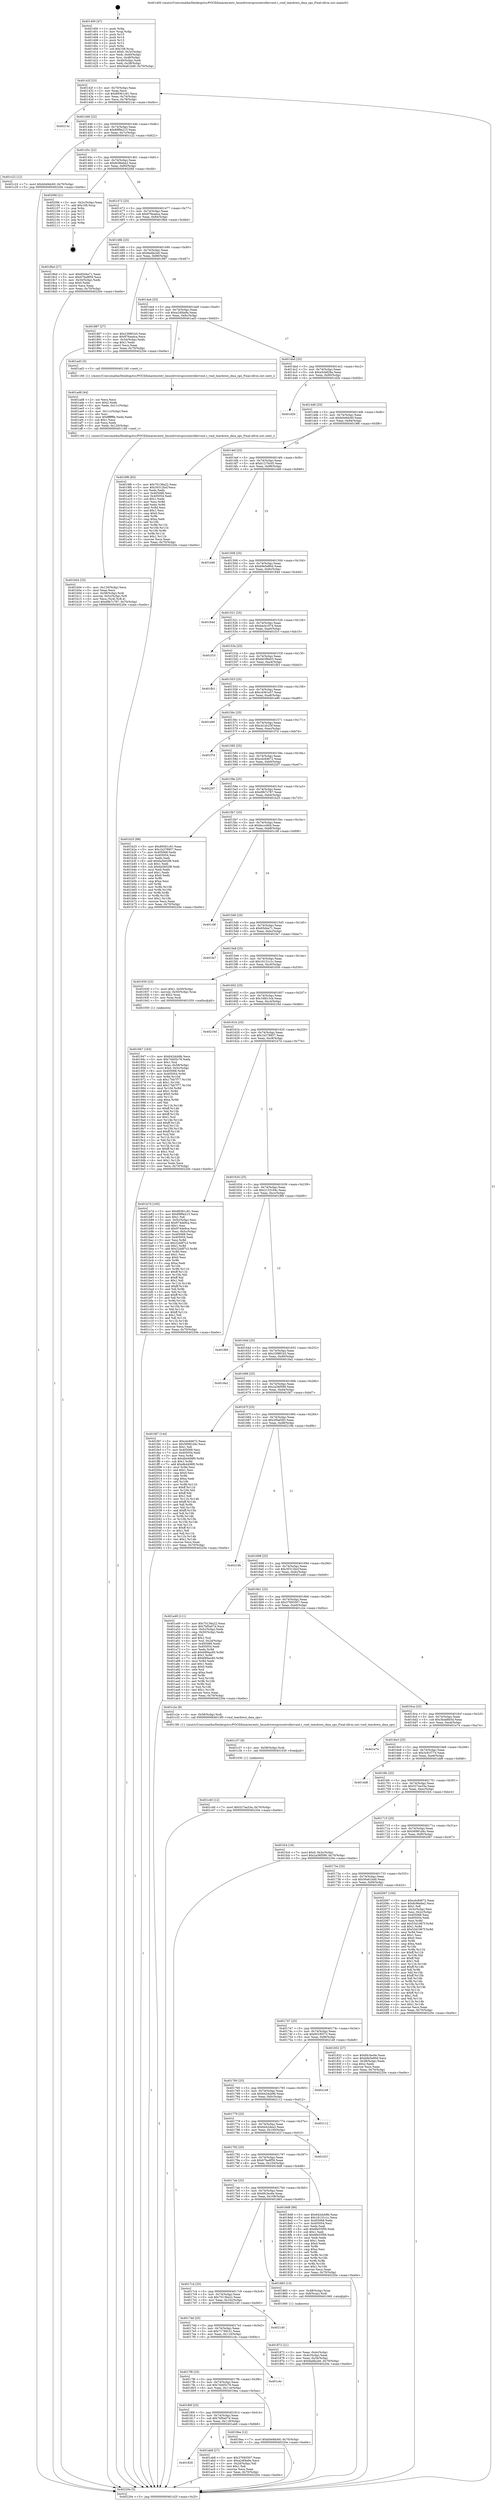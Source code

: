 digraph "0x401400" {
  label = "0x401400 (/mnt/c/Users/mathe/Desktop/tcc/POCII/binaries/extr_linuxdriverspcicontrollervmd.c_vmd_teardown_dma_ops_Final-ollvm.out::main(0))"
  labelloc = "t"
  node[shape=record]

  Entry [label="",width=0.3,height=0.3,shape=circle,fillcolor=black,style=filled]
  "0x40142f" [label="{
     0x40142f [23]\l
     | [instrs]\l
     &nbsp;&nbsp;0x40142f \<+3\>: mov -0x70(%rbp),%eax\l
     &nbsp;&nbsp;0x401432 \<+2\>: mov %eax,%ecx\l
     &nbsp;&nbsp;0x401434 \<+6\>: sub $0x89361c91,%ecx\l
     &nbsp;&nbsp;0x40143a \<+3\>: mov %eax,-0x74(%rbp)\l
     &nbsp;&nbsp;0x40143d \<+3\>: mov %ecx,-0x78(%rbp)\l
     &nbsp;&nbsp;0x401440 \<+6\>: je 000000000040214c \<main+0xd4c\>\l
  }"]
  "0x40214c" [label="{
     0x40214c\l
  }", style=dashed]
  "0x401446" [label="{
     0x401446 [22]\l
     | [instrs]\l
     &nbsp;&nbsp;0x401446 \<+5\>: jmp 000000000040144b \<main+0x4b\>\l
     &nbsp;&nbsp;0x40144b \<+3\>: mov -0x74(%rbp),%eax\l
     &nbsp;&nbsp;0x40144e \<+5\>: sub $0x89f9e215,%eax\l
     &nbsp;&nbsp;0x401453 \<+3\>: mov %eax,-0x7c(%rbp)\l
     &nbsp;&nbsp;0x401456 \<+6\>: je 0000000000401c22 \<main+0x822\>\l
  }"]
  Exit [label="",width=0.3,height=0.3,shape=circle,fillcolor=black,style=filled,peripheries=2]
  "0x401c22" [label="{
     0x401c22 [12]\l
     | [instrs]\l
     &nbsp;&nbsp;0x401c22 \<+7\>: movl $0xb0e9dc60,-0x70(%rbp)\l
     &nbsp;&nbsp;0x401c29 \<+5\>: jmp 000000000040220e \<main+0xe0e\>\l
  }"]
  "0x40145c" [label="{
     0x40145c [22]\l
     | [instrs]\l
     &nbsp;&nbsp;0x40145c \<+5\>: jmp 0000000000401461 \<main+0x61\>\l
     &nbsp;&nbsp;0x401461 \<+3\>: mov -0x74(%rbp),%eax\l
     &nbsp;&nbsp;0x401464 \<+5\>: sub $0x8c96ebe2,%eax\l
     &nbsp;&nbsp;0x401469 \<+3\>: mov %eax,-0x80(%rbp)\l
     &nbsp;&nbsp;0x40146c \<+6\>: je 00000000004020fd \<main+0xcfd\>\l
  }"]
  "0x401c40" [label="{
     0x401c40 [12]\l
     | [instrs]\l
     &nbsp;&nbsp;0x401c40 \<+7\>: movl $0x527ea33a,-0x70(%rbp)\l
     &nbsp;&nbsp;0x401c47 \<+5\>: jmp 000000000040220e \<main+0xe0e\>\l
  }"]
  "0x4020fd" [label="{
     0x4020fd [21]\l
     | [instrs]\l
     &nbsp;&nbsp;0x4020fd \<+3\>: mov -0x2c(%rbp),%eax\l
     &nbsp;&nbsp;0x402100 \<+7\>: add $0x108,%rsp\l
     &nbsp;&nbsp;0x402107 \<+1\>: pop %rbx\l
     &nbsp;&nbsp;0x402108 \<+2\>: pop %r12\l
     &nbsp;&nbsp;0x40210a \<+2\>: pop %r13\l
     &nbsp;&nbsp;0x40210c \<+2\>: pop %r14\l
     &nbsp;&nbsp;0x40210e \<+2\>: pop %r15\l
     &nbsp;&nbsp;0x402110 \<+1\>: pop %rbp\l
     &nbsp;&nbsp;0x402111 \<+1\>: ret\l
  }"]
  "0x401472" [label="{
     0x401472 [25]\l
     | [instrs]\l
     &nbsp;&nbsp;0x401472 \<+5\>: jmp 0000000000401477 \<main+0x77\>\l
     &nbsp;&nbsp;0x401477 \<+3\>: mov -0x74(%rbp),%eax\l
     &nbsp;&nbsp;0x40147a \<+5\>: sub $0x976eadca,%eax\l
     &nbsp;&nbsp;0x40147f \<+6\>: mov %eax,-0x84(%rbp)\l
     &nbsp;&nbsp;0x401485 \<+6\>: je 00000000004018bd \<main+0x4bd\>\l
  }"]
  "0x401c37" [label="{
     0x401c37 [9]\l
     | [instrs]\l
     &nbsp;&nbsp;0x401c37 \<+4\>: mov -0x58(%rbp),%rdi\l
     &nbsp;&nbsp;0x401c3b \<+5\>: call 0000000000401030 \<free@plt\>\l
     | [calls]\l
     &nbsp;&nbsp;0x401030 \{1\} (unknown)\l
  }"]
  "0x4018bd" [label="{
     0x4018bd [27]\l
     | [instrs]\l
     &nbsp;&nbsp;0x4018bd \<+5\>: mov $0x65d4a71,%eax\l
     &nbsp;&nbsp;0x4018c2 \<+5\>: mov $0x67ba9f59,%ecx\l
     &nbsp;&nbsp;0x4018c7 \<+3\>: mov -0x34(%rbp),%edx\l
     &nbsp;&nbsp;0x4018ca \<+3\>: cmp $0x0,%edx\l
     &nbsp;&nbsp;0x4018cd \<+3\>: cmove %ecx,%eax\l
     &nbsp;&nbsp;0x4018d0 \<+3\>: mov %eax,-0x70(%rbp)\l
     &nbsp;&nbsp;0x4018d3 \<+5\>: jmp 000000000040220e \<main+0xe0e\>\l
  }"]
  "0x40148b" [label="{
     0x40148b [25]\l
     | [instrs]\l
     &nbsp;&nbsp;0x40148b \<+5\>: jmp 0000000000401490 \<main+0x90\>\l
     &nbsp;&nbsp;0x401490 \<+3\>: mov -0x74(%rbp),%eax\l
     &nbsp;&nbsp;0x401493 \<+5\>: sub $0x9adfa2e6,%eax\l
     &nbsp;&nbsp;0x401498 \<+6\>: mov %eax,-0x88(%rbp)\l
     &nbsp;&nbsp;0x40149e \<+6\>: je 0000000000401887 \<main+0x487\>\l
  }"]
  "0x401b04" [label="{
     0x401b04 [33]\l
     | [instrs]\l
     &nbsp;&nbsp;0x401b04 \<+6\>: mov -0x120(%rbp),%ecx\l
     &nbsp;&nbsp;0x401b0a \<+3\>: imul %eax,%ecx\l
     &nbsp;&nbsp;0x401b0d \<+4\>: mov -0x58(%rbp),%rdi\l
     &nbsp;&nbsp;0x401b11 \<+4\>: movslq -0x5c(%rbp),%r8\l
     &nbsp;&nbsp;0x401b15 \<+4\>: mov %ecx,(%rdi,%r8,4)\l
     &nbsp;&nbsp;0x401b19 \<+7\>: movl $0xd9b7c787,-0x70(%rbp)\l
     &nbsp;&nbsp;0x401b20 \<+5\>: jmp 000000000040220e \<main+0xe0e\>\l
  }"]
  "0x401887" [label="{
     0x401887 [27]\l
     | [instrs]\l
     &nbsp;&nbsp;0x401887 \<+5\>: mov $0x2398f1b5,%eax\l
     &nbsp;&nbsp;0x40188c \<+5\>: mov $0x976eadca,%ecx\l
     &nbsp;&nbsp;0x401891 \<+3\>: mov -0x34(%rbp),%edx\l
     &nbsp;&nbsp;0x401894 \<+3\>: cmp $0x1,%edx\l
     &nbsp;&nbsp;0x401897 \<+3\>: cmovl %ecx,%eax\l
     &nbsp;&nbsp;0x40189a \<+3\>: mov %eax,-0x70(%rbp)\l
     &nbsp;&nbsp;0x40189d \<+5\>: jmp 000000000040220e \<main+0xe0e\>\l
  }"]
  "0x4014a4" [label="{
     0x4014a4 [25]\l
     | [instrs]\l
     &nbsp;&nbsp;0x4014a4 \<+5\>: jmp 00000000004014a9 \<main+0xa9\>\l
     &nbsp;&nbsp;0x4014a9 \<+3\>: mov -0x74(%rbp),%eax\l
     &nbsp;&nbsp;0x4014ac \<+5\>: sub $0xa24f4a9a,%eax\l
     &nbsp;&nbsp;0x4014b1 \<+6\>: mov %eax,-0x8c(%rbp)\l
     &nbsp;&nbsp;0x4014b7 \<+6\>: je 0000000000401ad3 \<main+0x6d3\>\l
  }"]
  "0x401ad8" [label="{
     0x401ad8 [44]\l
     | [instrs]\l
     &nbsp;&nbsp;0x401ad8 \<+2\>: xor %ecx,%ecx\l
     &nbsp;&nbsp;0x401ada \<+5\>: mov $0x2,%edx\l
     &nbsp;&nbsp;0x401adf \<+6\>: mov %edx,-0x11c(%rbp)\l
     &nbsp;&nbsp;0x401ae5 \<+1\>: cltd\l
     &nbsp;&nbsp;0x401ae6 \<+6\>: mov -0x11c(%rbp),%esi\l
     &nbsp;&nbsp;0x401aec \<+2\>: idiv %esi\l
     &nbsp;&nbsp;0x401aee \<+6\>: imul $0xfffffffe,%edx,%edx\l
     &nbsp;&nbsp;0x401af4 \<+3\>: sub $0x1,%ecx\l
     &nbsp;&nbsp;0x401af7 \<+2\>: sub %ecx,%edx\l
     &nbsp;&nbsp;0x401af9 \<+6\>: mov %edx,-0x120(%rbp)\l
     &nbsp;&nbsp;0x401aff \<+5\>: call 0000000000401160 \<next_i\>\l
     | [calls]\l
     &nbsp;&nbsp;0x401160 \{1\} (/mnt/c/Users/mathe/Desktop/tcc/POCII/binaries/extr_linuxdriverspcicontrollervmd.c_vmd_teardown_dma_ops_Final-ollvm.out::next_i)\l
  }"]
  "0x401ad3" [label="{
     0x401ad3 [5]\l
     | [instrs]\l
     &nbsp;&nbsp;0x401ad3 \<+5\>: call 0000000000401160 \<next_i\>\l
     | [calls]\l
     &nbsp;&nbsp;0x401160 \{1\} (/mnt/c/Users/mathe/Desktop/tcc/POCII/binaries/extr_linuxdriverspcicontrollervmd.c_vmd_teardown_dma_ops_Final-ollvm.out::next_i)\l
  }"]
  "0x4014bd" [label="{
     0x4014bd [25]\l
     | [instrs]\l
     &nbsp;&nbsp;0x4014bd \<+5\>: jmp 00000000004014c2 \<main+0xc2\>\l
     &nbsp;&nbsp;0x4014c2 \<+3\>: mov -0x74(%rbp),%eax\l
     &nbsp;&nbsp;0x4014c5 \<+5\>: sub $0xa5cb828a,%eax\l
     &nbsp;&nbsp;0x4014ca \<+6\>: mov %eax,-0x90(%rbp)\l
     &nbsp;&nbsp;0x4014d0 \<+6\>: je 0000000000401d2b \<main+0x92b\>\l
  }"]
  "0x401828" [label="{
     0x401828\l
  }", style=dashed]
  "0x401d2b" [label="{
     0x401d2b\l
  }", style=dashed]
  "0x4014d6" [label="{
     0x4014d6 [25]\l
     | [instrs]\l
     &nbsp;&nbsp;0x4014d6 \<+5\>: jmp 00000000004014db \<main+0xdb\>\l
     &nbsp;&nbsp;0x4014db \<+3\>: mov -0x74(%rbp),%eax\l
     &nbsp;&nbsp;0x4014de \<+5\>: sub $0xb0e9dc60,%eax\l
     &nbsp;&nbsp;0x4014e3 \<+6\>: mov %eax,-0x94(%rbp)\l
     &nbsp;&nbsp;0x4014e9 \<+6\>: je 00000000004019f6 \<main+0x5f6\>\l
  }"]
  "0x401ab8" [label="{
     0x401ab8 [27]\l
     | [instrs]\l
     &nbsp;&nbsp;0x401ab8 \<+5\>: mov $0x37693507,%eax\l
     &nbsp;&nbsp;0x401abd \<+5\>: mov $0xa24f4a9a,%ecx\l
     &nbsp;&nbsp;0x401ac2 \<+3\>: mov -0x2d(%rbp),%dl\l
     &nbsp;&nbsp;0x401ac5 \<+3\>: test $0x1,%dl\l
     &nbsp;&nbsp;0x401ac8 \<+3\>: cmovne %ecx,%eax\l
     &nbsp;&nbsp;0x401acb \<+3\>: mov %eax,-0x70(%rbp)\l
     &nbsp;&nbsp;0x401ace \<+5\>: jmp 000000000040220e \<main+0xe0e\>\l
  }"]
  "0x4019f6" [label="{
     0x4019f6 [83]\l
     | [instrs]\l
     &nbsp;&nbsp;0x4019f6 \<+5\>: mov $0x70136a22,%eax\l
     &nbsp;&nbsp;0x4019fb \<+5\>: mov $0x30312bcf,%ecx\l
     &nbsp;&nbsp;0x401a00 \<+2\>: xor %edx,%edx\l
     &nbsp;&nbsp;0x401a02 \<+7\>: mov 0x405068,%esi\l
     &nbsp;&nbsp;0x401a09 \<+7\>: mov 0x405054,%edi\l
     &nbsp;&nbsp;0x401a10 \<+3\>: sub $0x1,%edx\l
     &nbsp;&nbsp;0x401a13 \<+3\>: mov %esi,%r8d\l
     &nbsp;&nbsp;0x401a16 \<+3\>: add %edx,%r8d\l
     &nbsp;&nbsp;0x401a19 \<+4\>: imul %r8d,%esi\l
     &nbsp;&nbsp;0x401a1d \<+3\>: and $0x1,%esi\l
     &nbsp;&nbsp;0x401a20 \<+3\>: cmp $0x0,%esi\l
     &nbsp;&nbsp;0x401a23 \<+4\>: sete %r9b\l
     &nbsp;&nbsp;0x401a27 \<+3\>: cmp $0xa,%edi\l
     &nbsp;&nbsp;0x401a2a \<+4\>: setl %r10b\l
     &nbsp;&nbsp;0x401a2e \<+3\>: mov %r9b,%r11b\l
     &nbsp;&nbsp;0x401a31 \<+3\>: and %r10b,%r11b\l
     &nbsp;&nbsp;0x401a34 \<+3\>: xor %r10b,%r9b\l
     &nbsp;&nbsp;0x401a37 \<+3\>: or %r9b,%r11b\l
     &nbsp;&nbsp;0x401a3a \<+4\>: test $0x1,%r11b\l
     &nbsp;&nbsp;0x401a3e \<+3\>: cmovne %ecx,%eax\l
     &nbsp;&nbsp;0x401a41 \<+3\>: mov %eax,-0x70(%rbp)\l
     &nbsp;&nbsp;0x401a44 \<+5\>: jmp 000000000040220e \<main+0xe0e\>\l
  }"]
  "0x4014ef" [label="{
     0x4014ef [25]\l
     | [instrs]\l
     &nbsp;&nbsp;0x4014ef \<+5\>: jmp 00000000004014f4 \<main+0xf4\>\l
     &nbsp;&nbsp;0x4014f4 \<+3\>: mov -0x74(%rbp),%eax\l
     &nbsp;&nbsp;0x4014f7 \<+5\>: sub $0xb1270c05,%eax\l
     &nbsp;&nbsp;0x4014fc \<+6\>: mov %eax,-0x98(%rbp)\l
     &nbsp;&nbsp;0x401502 \<+6\>: je 0000000000401d46 \<main+0x946\>\l
  }"]
  "0x40180f" [label="{
     0x40180f [25]\l
     | [instrs]\l
     &nbsp;&nbsp;0x40180f \<+5\>: jmp 0000000000401814 \<main+0x414\>\l
     &nbsp;&nbsp;0x401814 \<+3\>: mov -0x74(%rbp),%eax\l
     &nbsp;&nbsp;0x401817 \<+5\>: sub $0x7bf5a07d,%eax\l
     &nbsp;&nbsp;0x40181c \<+6\>: mov %eax,-0x118(%rbp)\l
     &nbsp;&nbsp;0x401822 \<+6\>: je 0000000000401ab8 \<main+0x6b8\>\l
  }"]
  "0x401d46" [label="{
     0x401d46\l
  }", style=dashed]
  "0x401508" [label="{
     0x401508 [25]\l
     | [instrs]\l
     &nbsp;&nbsp;0x401508 \<+5\>: jmp 000000000040150d \<main+0x10d\>\l
     &nbsp;&nbsp;0x40150d \<+3\>: mov -0x74(%rbp),%eax\l
     &nbsp;&nbsp;0x401510 \<+5\>: sub $0xb9e5e80d,%eax\l
     &nbsp;&nbsp;0x401515 \<+6\>: mov %eax,-0x9c(%rbp)\l
     &nbsp;&nbsp;0x40151b \<+6\>: je 000000000040184d \<main+0x44d\>\l
  }"]
  "0x4019ea" [label="{
     0x4019ea [12]\l
     | [instrs]\l
     &nbsp;&nbsp;0x4019ea \<+7\>: movl $0xb0e9dc60,-0x70(%rbp)\l
     &nbsp;&nbsp;0x4019f1 \<+5\>: jmp 000000000040220e \<main+0xe0e\>\l
  }"]
  "0x40184d" [label="{
     0x40184d\l
  }", style=dashed]
  "0x401521" [label="{
     0x401521 [25]\l
     | [instrs]\l
     &nbsp;&nbsp;0x401521 \<+5\>: jmp 0000000000401526 \<main+0x126\>\l
     &nbsp;&nbsp;0x401526 \<+3\>: mov -0x74(%rbp),%eax\l
     &nbsp;&nbsp;0x401529 \<+5\>: sub $0xbacb1974,%eax\l
     &nbsp;&nbsp;0x40152e \<+6\>: mov %eax,-0xa0(%rbp)\l
     &nbsp;&nbsp;0x401534 \<+6\>: je 0000000000401f10 \<main+0xb10\>\l
  }"]
  "0x4017f6" [label="{
     0x4017f6 [25]\l
     | [instrs]\l
     &nbsp;&nbsp;0x4017f6 \<+5\>: jmp 00000000004017fb \<main+0x3fb\>\l
     &nbsp;&nbsp;0x4017fb \<+3\>: mov -0x74(%rbp),%eax\l
     &nbsp;&nbsp;0x4017fe \<+5\>: sub $0x74405c78,%eax\l
     &nbsp;&nbsp;0x401803 \<+6\>: mov %eax,-0x114(%rbp)\l
     &nbsp;&nbsp;0x401809 \<+6\>: je 00000000004019ea \<main+0x5ea\>\l
  }"]
  "0x401f10" [label="{
     0x401f10\l
  }", style=dashed]
  "0x40153a" [label="{
     0x40153a [25]\l
     | [instrs]\l
     &nbsp;&nbsp;0x40153a \<+5\>: jmp 000000000040153f \<main+0x13f\>\l
     &nbsp;&nbsp;0x40153f \<+3\>: mov -0x74(%rbp),%eax\l
     &nbsp;&nbsp;0x401542 \<+5\>: sub $0xbb3f9a03,%eax\l
     &nbsp;&nbsp;0x401547 \<+6\>: mov %eax,-0xa4(%rbp)\l
     &nbsp;&nbsp;0x40154d \<+6\>: je 0000000000401fb3 \<main+0xbb3\>\l
  }"]
  "0x401c4c" [label="{
     0x401c4c\l
  }", style=dashed]
  "0x401fb3" [label="{
     0x401fb3\l
  }", style=dashed]
  "0x401553" [label="{
     0x401553 [25]\l
     | [instrs]\l
     &nbsp;&nbsp;0x401553 \<+5\>: jmp 0000000000401558 \<main+0x158\>\l
     &nbsp;&nbsp;0x401558 \<+3\>: mov -0x74(%rbp),%eax\l
     &nbsp;&nbsp;0x40155b \<+5\>: sub $0xc4361e57,%eax\l
     &nbsp;&nbsp;0x401560 \<+6\>: mov %eax,-0xa8(%rbp)\l
     &nbsp;&nbsp;0x401566 \<+6\>: je 0000000000401e80 \<main+0xa80\>\l
  }"]
  "0x4017dd" [label="{
     0x4017dd [25]\l
     | [instrs]\l
     &nbsp;&nbsp;0x4017dd \<+5\>: jmp 00000000004017e2 \<main+0x3e2\>\l
     &nbsp;&nbsp;0x4017e2 \<+3\>: mov -0x74(%rbp),%eax\l
     &nbsp;&nbsp;0x4017e5 \<+5\>: sub $0x71799c31,%eax\l
     &nbsp;&nbsp;0x4017ea \<+6\>: mov %eax,-0x110(%rbp)\l
     &nbsp;&nbsp;0x4017f0 \<+6\>: je 0000000000401c4c \<main+0x84c\>\l
  }"]
  "0x401e80" [label="{
     0x401e80\l
  }", style=dashed]
  "0x40156c" [label="{
     0x40156c [25]\l
     | [instrs]\l
     &nbsp;&nbsp;0x40156c \<+5\>: jmp 0000000000401571 \<main+0x171\>\l
     &nbsp;&nbsp;0x401571 \<+3\>: mov -0x74(%rbp),%eax\l
     &nbsp;&nbsp;0x401574 \<+5\>: sub $0xcb1dc25f,%eax\l
     &nbsp;&nbsp;0x401579 \<+6\>: mov %eax,-0xac(%rbp)\l
     &nbsp;&nbsp;0x40157f \<+6\>: je 0000000000401f7d \<main+0xb7d\>\l
  }"]
  "0x402140" [label="{
     0x402140\l
  }", style=dashed]
  "0x401f7d" [label="{
     0x401f7d\l
  }", style=dashed]
  "0x401585" [label="{
     0x401585 [25]\l
     | [instrs]\l
     &nbsp;&nbsp;0x401585 \<+5\>: jmp 000000000040158a \<main+0x18a\>\l
     &nbsp;&nbsp;0x40158a \<+3\>: mov -0x74(%rbp),%eax\l
     &nbsp;&nbsp;0x40158d \<+5\>: sub $0xcdc84672,%eax\l
     &nbsp;&nbsp;0x401592 \<+6\>: mov %eax,-0xb0(%rbp)\l
     &nbsp;&nbsp;0x401598 \<+6\>: je 0000000000402207 \<main+0xe07\>\l
  }"]
  "0x401947" [label="{
     0x401947 [163]\l
     | [instrs]\l
     &nbsp;&nbsp;0x401947 \<+5\>: mov $0x642dcb9b,%ecx\l
     &nbsp;&nbsp;0x40194c \<+5\>: mov $0x74405c78,%edx\l
     &nbsp;&nbsp;0x401951 \<+3\>: mov $0x1,%sil\l
     &nbsp;&nbsp;0x401954 \<+4\>: mov %rax,-0x58(%rbp)\l
     &nbsp;&nbsp;0x401958 \<+7\>: movl $0x0,-0x5c(%rbp)\l
     &nbsp;&nbsp;0x40195f \<+8\>: mov 0x405068,%r8d\l
     &nbsp;&nbsp;0x401967 \<+8\>: mov 0x405054,%r9d\l
     &nbsp;&nbsp;0x40196f \<+3\>: mov %r8d,%r10d\l
     &nbsp;&nbsp;0x401972 \<+7\>: sub $0x17bb7f77,%r10d\l
     &nbsp;&nbsp;0x401979 \<+4\>: sub $0x1,%r10d\l
     &nbsp;&nbsp;0x40197d \<+7\>: add $0x17bb7f77,%r10d\l
     &nbsp;&nbsp;0x401984 \<+4\>: imul %r10d,%r8d\l
     &nbsp;&nbsp;0x401988 \<+4\>: and $0x1,%r8d\l
     &nbsp;&nbsp;0x40198c \<+4\>: cmp $0x0,%r8d\l
     &nbsp;&nbsp;0x401990 \<+4\>: sete %r11b\l
     &nbsp;&nbsp;0x401994 \<+4\>: cmp $0xa,%r9d\l
     &nbsp;&nbsp;0x401998 \<+3\>: setl %bl\l
     &nbsp;&nbsp;0x40199b \<+3\>: mov %r11b,%r14b\l
     &nbsp;&nbsp;0x40199e \<+4\>: xor $0xff,%r14b\l
     &nbsp;&nbsp;0x4019a2 \<+3\>: mov %bl,%r15b\l
     &nbsp;&nbsp;0x4019a5 \<+4\>: xor $0xff,%r15b\l
     &nbsp;&nbsp;0x4019a9 \<+4\>: xor $0x1,%sil\l
     &nbsp;&nbsp;0x4019ad \<+3\>: mov %r14b,%r12b\l
     &nbsp;&nbsp;0x4019b0 \<+4\>: and $0xff,%r12b\l
     &nbsp;&nbsp;0x4019b4 \<+3\>: and %sil,%r11b\l
     &nbsp;&nbsp;0x4019b7 \<+3\>: mov %r15b,%r13b\l
     &nbsp;&nbsp;0x4019ba \<+4\>: and $0xff,%r13b\l
     &nbsp;&nbsp;0x4019be \<+3\>: and %sil,%bl\l
     &nbsp;&nbsp;0x4019c1 \<+3\>: or %r11b,%r12b\l
     &nbsp;&nbsp;0x4019c4 \<+3\>: or %bl,%r13b\l
     &nbsp;&nbsp;0x4019c7 \<+3\>: xor %r13b,%r12b\l
     &nbsp;&nbsp;0x4019ca \<+3\>: or %r15b,%r14b\l
     &nbsp;&nbsp;0x4019cd \<+4\>: xor $0xff,%r14b\l
     &nbsp;&nbsp;0x4019d1 \<+4\>: or $0x1,%sil\l
     &nbsp;&nbsp;0x4019d5 \<+3\>: and %sil,%r14b\l
     &nbsp;&nbsp;0x4019d8 \<+3\>: or %r14b,%r12b\l
     &nbsp;&nbsp;0x4019db \<+4\>: test $0x1,%r12b\l
     &nbsp;&nbsp;0x4019df \<+3\>: cmovne %edx,%ecx\l
     &nbsp;&nbsp;0x4019e2 \<+3\>: mov %ecx,-0x70(%rbp)\l
     &nbsp;&nbsp;0x4019e5 \<+5\>: jmp 000000000040220e \<main+0xe0e\>\l
  }"]
  "0x402207" [label="{
     0x402207\l
  }", style=dashed]
  "0x40159e" [label="{
     0x40159e [25]\l
     | [instrs]\l
     &nbsp;&nbsp;0x40159e \<+5\>: jmp 00000000004015a3 \<main+0x1a3\>\l
     &nbsp;&nbsp;0x4015a3 \<+3\>: mov -0x74(%rbp),%eax\l
     &nbsp;&nbsp;0x4015a6 \<+5\>: sub $0xd9b7c787,%eax\l
     &nbsp;&nbsp;0x4015ab \<+6\>: mov %eax,-0xb4(%rbp)\l
     &nbsp;&nbsp;0x4015b1 \<+6\>: je 0000000000401b25 \<main+0x725\>\l
  }"]
  "0x401872" [label="{
     0x401872 [21]\l
     | [instrs]\l
     &nbsp;&nbsp;0x401872 \<+3\>: mov %eax,-0x4c(%rbp)\l
     &nbsp;&nbsp;0x401875 \<+3\>: mov -0x4c(%rbp),%eax\l
     &nbsp;&nbsp;0x401878 \<+3\>: mov %eax,-0x34(%rbp)\l
     &nbsp;&nbsp;0x40187b \<+7\>: movl $0x9adfa2e6,-0x70(%rbp)\l
     &nbsp;&nbsp;0x401882 \<+5\>: jmp 000000000040220e \<main+0xe0e\>\l
  }"]
  "0x401b25" [label="{
     0x401b25 [88]\l
     | [instrs]\l
     &nbsp;&nbsp;0x401b25 \<+5\>: mov $0x89361c91,%eax\l
     &nbsp;&nbsp;0x401b2a \<+5\>: mov $0x1b278857,%ecx\l
     &nbsp;&nbsp;0x401b2f \<+7\>: mov 0x405068,%edx\l
     &nbsp;&nbsp;0x401b36 \<+7\>: mov 0x405054,%esi\l
     &nbsp;&nbsp;0x401b3d \<+2\>: mov %edx,%edi\l
     &nbsp;&nbsp;0x401b3f \<+6\>: add $0x6a5b02f8,%edi\l
     &nbsp;&nbsp;0x401b45 \<+3\>: sub $0x1,%edi\l
     &nbsp;&nbsp;0x401b48 \<+6\>: sub $0x6a5b02f8,%edi\l
     &nbsp;&nbsp;0x401b4e \<+3\>: imul %edi,%edx\l
     &nbsp;&nbsp;0x401b51 \<+3\>: and $0x1,%edx\l
     &nbsp;&nbsp;0x401b54 \<+3\>: cmp $0x0,%edx\l
     &nbsp;&nbsp;0x401b57 \<+4\>: sete %r8b\l
     &nbsp;&nbsp;0x401b5b \<+3\>: cmp $0xa,%esi\l
     &nbsp;&nbsp;0x401b5e \<+4\>: setl %r9b\l
     &nbsp;&nbsp;0x401b62 \<+3\>: mov %r8b,%r10b\l
     &nbsp;&nbsp;0x401b65 \<+3\>: and %r9b,%r10b\l
     &nbsp;&nbsp;0x401b68 \<+3\>: xor %r9b,%r8b\l
     &nbsp;&nbsp;0x401b6b \<+3\>: or %r8b,%r10b\l
     &nbsp;&nbsp;0x401b6e \<+4\>: test $0x1,%r10b\l
     &nbsp;&nbsp;0x401b72 \<+3\>: cmovne %ecx,%eax\l
     &nbsp;&nbsp;0x401b75 \<+3\>: mov %eax,-0x70(%rbp)\l
     &nbsp;&nbsp;0x401b78 \<+5\>: jmp 000000000040220e \<main+0xe0e\>\l
  }"]
  "0x4015b7" [label="{
     0x4015b7 [25]\l
     | [instrs]\l
     &nbsp;&nbsp;0x4015b7 \<+5\>: jmp 00000000004015bc \<main+0x1bc\>\l
     &nbsp;&nbsp;0x4015bc \<+3\>: mov -0x74(%rbp),%eax\l
     &nbsp;&nbsp;0x4015bf \<+5\>: sub $0xfeccc60d,%eax\l
     &nbsp;&nbsp;0x4015c4 \<+6\>: mov %eax,-0xb8(%rbp)\l
     &nbsp;&nbsp;0x4015ca \<+6\>: je 0000000000401c9f \<main+0x89f\>\l
  }"]
  "0x4017c4" [label="{
     0x4017c4 [25]\l
     | [instrs]\l
     &nbsp;&nbsp;0x4017c4 \<+5\>: jmp 00000000004017c9 \<main+0x3c9\>\l
     &nbsp;&nbsp;0x4017c9 \<+3\>: mov -0x74(%rbp),%eax\l
     &nbsp;&nbsp;0x4017cc \<+5\>: sub $0x70136a22,%eax\l
     &nbsp;&nbsp;0x4017d1 \<+6\>: mov %eax,-0x10c(%rbp)\l
     &nbsp;&nbsp;0x4017d7 \<+6\>: je 0000000000402140 \<main+0xd40\>\l
  }"]
  "0x401c9f" [label="{
     0x401c9f\l
  }", style=dashed]
  "0x4015d0" [label="{
     0x4015d0 [25]\l
     | [instrs]\l
     &nbsp;&nbsp;0x4015d0 \<+5\>: jmp 00000000004015d5 \<main+0x1d5\>\l
     &nbsp;&nbsp;0x4015d5 \<+3\>: mov -0x74(%rbp),%eax\l
     &nbsp;&nbsp;0x4015d8 \<+5\>: sub $0x65d4a71,%eax\l
     &nbsp;&nbsp;0x4015dd \<+6\>: mov %eax,-0xbc(%rbp)\l
     &nbsp;&nbsp;0x4015e3 \<+6\>: je 0000000000401fa7 \<main+0xba7\>\l
  }"]
  "0x401865" [label="{
     0x401865 [13]\l
     | [instrs]\l
     &nbsp;&nbsp;0x401865 \<+4\>: mov -0x48(%rbp),%rax\l
     &nbsp;&nbsp;0x401869 \<+4\>: mov 0x8(%rax),%rdi\l
     &nbsp;&nbsp;0x40186d \<+5\>: call 0000000000401060 \<atoi@plt\>\l
     | [calls]\l
     &nbsp;&nbsp;0x401060 \{1\} (unknown)\l
  }"]
  "0x401fa7" [label="{
     0x401fa7\l
  }", style=dashed]
  "0x4015e9" [label="{
     0x4015e9 [25]\l
     | [instrs]\l
     &nbsp;&nbsp;0x4015e9 \<+5\>: jmp 00000000004015ee \<main+0x1ee\>\l
     &nbsp;&nbsp;0x4015ee \<+3\>: mov -0x74(%rbp),%eax\l
     &nbsp;&nbsp;0x4015f1 \<+5\>: sub $0x16131c1c,%eax\l
     &nbsp;&nbsp;0x4015f6 \<+6\>: mov %eax,-0xc0(%rbp)\l
     &nbsp;&nbsp;0x4015fc \<+6\>: je 0000000000401930 \<main+0x530\>\l
  }"]
  "0x4017ab" [label="{
     0x4017ab [25]\l
     | [instrs]\l
     &nbsp;&nbsp;0x4017ab \<+5\>: jmp 00000000004017b0 \<main+0x3b0\>\l
     &nbsp;&nbsp;0x4017b0 \<+3\>: mov -0x74(%rbp),%eax\l
     &nbsp;&nbsp;0x4017b3 \<+5\>: sub $0x6fc3ec6e,%eax\l
     &nbsp;&nbsp;0x4017b8 \<+6\>: mov %eax,-0x108(%rbp)\l
     &nbsp;&nbsp;0x4017be \<+6\>: je 0000000000401865 \<main+0x465\>\l
  }"]
  "0x401930" [label="{
     0x401930 [23]\l
     | [instrs]\l
     &nbsp;&nbsp;0x401930 \<+7\>: movl $0x1,-0x50(%rbp)\l
     &nbsp;&nbsp;0x401937 \<+4\>: movslq -0x50(%rbp),%rax\l
     &nbsp;&nbsp;0x40193b \<+4\>: shl $0x2,%rax\l
     &nbsp;&nbsp;0x40193f \<+3\>: mov %rax,%rdi\l
     &nbsp;&nbsp;0x401942 \<+5\>: call 0000000000401050 \<malloc@plt\>\l
     | [calls]\l
     &nbsp;&nbsp;0x401050 \{1\} (unknown)\l
  }"]
  "0x401602" [label="{
     0x401602 [25]\l
     | [instrs]\l
     &nbsp;&nbsp;0x401602 \<+5\>: jmp 0000000000401607 \<main+0x207\>\l
     &nbsp;&nbsp;0x401607 \<+3\>: mov -0x74(%rbp),%eax\l
     &nbsp;&nbsp;0x40160a \<+5\>: sub $0x16fd13cb,%eax\l
     &nbsp;&nbsp;0x40160f \<+6\>: mov %eax,-0xc4(%rbp)\l
     &nbsp;&nbsp;0x401615 \<+6\>: je 000000000040216d \<main+0xd6d\>\l
  }"]
  "0x4018d8" [label="{
     0x4018d8 [88]\l
     | [instrs]\l
     &nbsp;&nbsp;0x4018d8 \<+5\>: mov $0x642dcb9b,%eax\l
     &nbsp;&nbsp;0x4018dd \<+5\>: mov $0x16131c1c,%ecx\l
     &nbsp;&nbsp;0x4018e2 \<+7\>: mov 0x405068,%edx\l
     &nbsp;&nbsp;0x4018e9 \<+7\>: mov 0x405054,%esi\l
     &nbsp;&nbsp;0x4018f0 \<+2\>: mov %edx,%edi\l
     &nbsp;&nbsp;0x4018f2 \<+6\>: add $0x6fe55f56,%edi\l
     &nbsp;&nbsp;0x4018f8 \<+3\>: sub $0x1,%edi\l
     &nbsp;&nbsp;0x4018fb \<+6\>: sub $0x6fe55f56,%edi\l
     &nbsp;&nbsp;0x401901 \<+3\>: imul %edi,%edx\l
     &nbsp;&nbsp;0x401904 \<+3\>: and $0x1,%edx\l
     &nbsp;&nbsp;0x401907 \<+3\>: cmp $0x0,%edx\l
     &nbsp;&nbsp;0x40190a \<+4\>: sete %r8b\l
     &nbsp;&nbsp;0x40190e \<+3\>: cmp $0xa,%esi\l
     &nbsp;&nbsp;0x401911 \<+4\>: setl %r9b\l
     &nbsp;&nbsp;0x401915 \<+3\>: mov %r8b,%r10b\l
     &nbsp;&nbsp;0x401918 \<+3\>: and %r9b,%r10b\l
     &nbsp;&nbsp;0x40191b \<+3\>: xor %r9b,%r8b\l
     &nbsp;&nbsp;0x40191e \<+3\>: or %r8b,%r10b\l
     &nbsp;&nbsp;0x401921 \<+4\>: test $0x1,%r10b\l
     &nbsp;&nbsp;0x401925 \<+3\>: cmovne %ecx,%eax\l
     &nbsp;&nbsp;0x401928 \<+3\>: mov %eax,-0x70(%rbp)\l
     &nbsp;&nbsp;0x40192b \<+5\>: jmp 000000000040220e \<main+0xe0e\>\l
  }"]
  "0x40216d" [label="{
     0x40216d\l
  }", style=dashed]
  "0x40161b" [label="{
     0x40161b [25]\l
     | [instrs]\l
     &nbsp;&nbsp;0x40161b \<+5\>: jmp 0000000000401620 \<main+0x220\>\l
     &nbsp;&nbsp;0x401620 \<+3\>: mov -0x74(%rbp),%eax\l
     &nbsp;&nbsp;0x401623 \<+5\>: sub $0x1b278857,%eax\l
     &nbsp;&nbsp;0x401628 \<+6\>: mov %eax,-0xc8(%rbp)\l
     &nbsp;&nbsp;0x40162e \<+6\>: je 0000000000401b7d \<main+0x77d\>\l
  }"]
  "0x401792" [label="{
     0x401792 [25]\l
     | [instrs]\l
     &nbsp;&nbsp;0x401792 \<+5\>: jmp 0000000000401797 \<main+0x397\>\l
     &nbsp;&nbsp;0x401797 \<+3\>: mov -0x74(%rbp),%eax\l
     &nbsp;&nbsp;0x40179a \<+5\>: sub $0x67ba9f59,%eax\l
     &nbsp;&nbsp;0x40179f \<+6\>: mov %eax,-0x104(%rbp)\l
     &nbsp;&nbsp;0x4017a5 \<+6\>: je 00000000004018d8 \<main+0x4d8\>\l
  }"]
  "0x401b7d" [label="{
     0x401b7d [165]\l
     | [instrs]\l
     &nbsp;&nbsp;0x401b7d \<+5\>: mov $0x89361c91,%eax\l
     &nbsp;&nbsp;0x401b82 \<+5\>: mov $0x89f9e215,%ecx\l
     &nbsp;&nbsp;0x401b87 \<+2\>: mov $0x1,%dl\l
     &nbsp;&nbsp;0x401b89 \<+3\>: mov -0x5c(%rbp),%esi\l
     &nbsp;&nbsp;0x401b8c \<+6\>: add $0x974de9ca,%esi\l
     &nbsp;&nbsp;0x401b92 \<+3\>: add $0x1,%esi\l
     &nbsp;&nbsp;0x401b95 \<+6\>: sub $0x974de9ca,%esi\l
     &nbsp;&nbsp;0x401b9b \<+3\>: mov %esi,-0x5c(%rbp)\l
     &nbsp;&nbsp;0x401b9e \<+7\>: mov 0x405068,%esi\l
     &nbsp;&nbsp;0x401ba5 \<+7\>: mov 0x405054,%edi\l
     &nbsp;&nbsp;0x401bac \<+3\>: mov %esi,%r8d\l
     &nbsp;&nbsp;0x401baf \<+7\>: sub $0x22ddf7c3,%r8d\l
     &nbsp;&nbsp;0x401bb6 \<+4\>: sub $0x1,%r8d\l
     &nbsp;&nbsp;0x401bba \<+7\>: add $0x22ddf7c3,%r8d\l
     &nbsp;&nbsp;0x401bc1 \<+4\>: imul %r8d,%esi\l
     &nbsp;&nbsp;0x401bc5 \<+3\>: and $0x1,%esi\l
     &nbsp;&nbsp;0x401bc8 \<+3\>: cmp $0x0,%esi\l
     &nbsp;&nbsp;0x401bcb \<+4\>: sete %r9b\l
     &nbsp;&nbsp;0x401bcf \<+3\>: cmp $0xa,%edi\l
     &nbsp;&nbsp;0x401bd2 \<+4\>: setl %r10b\l
     &nbsp;&nbsp;0x401bd6 \<+3\>: mov %r9b,%r11b\l
     &nbsp;&nbsp;0x401bd9 \<+4\>: xor $0xff,%r11b\l
     &nbsp;&nbsp;0x401bdd \<+3\>: mov %r10b,%bl\l
     &nbsp;&nbsp;0x401be0 \<+3\>: xor $0xff,%bl\l
     &nbsp;&nbsp;0x401be3 \<+3\>: xor $0x1,%dl\l
     &nbsp;&nbsp;0x401be6 \<+3\>: mov %r11b,%r14b\l
     &nbsp;&nbsp;0x401be9 \<+4\>: and $0xff,%r14b\l
     &nbsp;&nbsp;0x401bed \<+3\>: and %dl,%r9b\l
     &nbsp;&nbsp;0x401bf0 \<+3\>: mov %bl,%r15b\l
     &nbsp;&nbsp;0x401bf3 \<+4\>: and $0xff,%r15b\l
     &nbsp;&nbsp;0x401bf7 \<+3\>: and %dl,%r10b\l
     &nbsp;&nbsp;0x401bfa \<+3\>: or %r9b,%r14b\l
     &nbsp;&nbsp;0x401bfd \<+3\>: or %r10b,%r15b\l
     &nbsp;&nbsp;0x401c00 \<+3\>: xor %r15b,%r14b\l
     &nbsp;&nbsp;0x401c03 \<+3\>: or %bl,%r11b\l
     &nbsp;&nbsp;0x401c06 \<+4\>: xor $0xff,%r11b\l
     &nbsp;&nbsp;0x401c0a \<+3\>: or $0x1,%dl\l
     &nbsp;&nbsp;0x401c0d \<+3\>: and %dl,%r11b\l
     &nbsp;&nbsp;0x401c10 \<+3\>: or %r11b,%r14b\l
     &nbsp;&nbsp;0x401c13 \<+4\>: test $0x1,%r14b\l
     &nbsp;&nbsp;0x401c17 \<+3\>: cmovne %ecx,%eax\l
     &nbsp;&nbsp;0x401c1a \<+3\>: mov %eax,-0x70(%rbp)\l
     &nbsp;&nbsp;0x401c1d \<+5\>: jmp 000000000040220e \<main+0xe0e\>\l
  }"]
  "0x401634" [label="{
     0x401634 [25]\l
     | [instrs]\l
     &nbsp;&nbsp;0x401634 \<+5\>: jmp 0000000000401639 \<main+0x239\>\l
     &nbsp;&nbsp;0x401639 \<+3\>: mov -0x74(%rbp),%eax\l
     &nbsp;&nbsp;0x40163c \<+5\>: sub $0x2133194c,%eax\l
     &nbsp;&nbsp;0x401641 \<+6\>: mov %eax,-0xcc(%rbp)\l
     &nbsp;&nbsp;0x401647 \<+6\>: je 0000000000401f89 \<main+0xb89\>\l
  }"]
  "0x401d1f" [label="{
     0x401d1f\l
  }", style=dashed]
  "0x401f89" [label="{
     0x401f89\l
  }", style=dashed]
  "0x40164d" [label="{
     0x40164d [25]\l
     | [instrs]\l
     &nbsp;&nbsp;0x40164d \<+5\>: jmp 0000000000401652 \<main+0x252\>\l
     &nbsp;&nbsp;0x401652 \<+3\>: mov -0x74(%rbp),%eax\l
     &nbsp;&nbsp;0x401655 \<+5\>: sub $0x2398f1b5,%eax\l
     &nbsp;&nbsp;0x40165a \<+6\>: mov %eax,-0xd0(%rbp)\l
     &nbsp;&nbsp;0x401660 \<+6\>: je 00000000004018a2 \<main+0x4a2\>\l
  }"]
  "0x401779" [label="{
     0x401779 [25]\l
     | [instrs]\l
     &nbsp;&nbsp;0x401779 \<+5\>: jmp 000000000040177e \<main+0x37e\>\l
     &nbsp;&nbsp;0x40177e \<+3\>: mov -0x74(%rbp),%eax\l
     &nbsp;&nbsp;0x401781 \<+5\>: sub $0x6442dea3,%eax\l
     &nbsp;&nbsp;0x401786 \<+6\>: mov %eax,-0x100(%rbp)\l
     &nbsp;&nbsp;0x40178c \<+6\>: je 0000000000401d1f \<main+0x91f\>\l
  }"]
  "0x4018a2" [label="{
     0x4018a2\l
  }", style=dashed]
  "0x401666" [label="{
     0x401666 [25]\l
     | [instrs]\l
     &nbsp;&nbsp;0x401666 \<+5\>: jmp 000000000040166b \<main+0x26b\>\l
     &nbsp;&nbsp;0x40166b \<+3\>: mov -0x74(%rbp),%eax\l
     &nbsp;&nbsp;0x40166e \<+5\>: sub $0x2a36f599,%eax\l
     &nbsp;&nbsp;0x401673 \<+6\>: mov %eax,-0xd4(%rbp)\l
     &nbsp;&nbsp;0x401679 \<+6\>: je 0000000000401fd7 \<main+0xbd7\>\l
  }"]
  "0x402112" [label="{
     0x402112\l
  }", style=dashed]
  "0x401fd7" [label="{
     0x401fd7 [144]\l
     | [instrs]\l
     &nbsp;&nbsp;0x401fd7 \<+5\>: mov $0xcdc84672,%eax\l
     &nbsp;&nbsp;0x401fdc \<+5\>: mov $0x56981d4c,%ecx\l
     &nbsp;&nbsp;0x401fe1 \<+2\>: mov $0x1,%dl\l
     &nbsp;&nbsp;0x401fe3 \<+7\>: mov 0x405068,%esi\l
     &nbsp;&nbsp;0x401fea \<+7\>: mov 0x405054,%edi\l
     &nbsp;&nbsp;0x401ff1 \<+3\>: mov %esi,%r8d\l
     &nbsp;&nbsp;0x401ff4 \<+7\>: sub $0xdb4408f0,%r8d\l
     &nbsp;&nbsp;0x401ffb \<+4\>: sub $0x1,%r8d\l
     &nbsp;&nbsp;0x401fff \<+7\>: add $0xdb4408f0,%r8d\l
     &nbsp;&nbsp;0x402006 \<+4\>: imul %r8d,%esi\l
     &nbsp;&nbsp;0x40200a \<+3\>: and $0x1,%esi\l
     &nbsp;&nbsp;0x40200d \<+3\>: cmp $0x0,%esi\l
     &nbsp;&nbsp;0x402010 \<+4\>: sete %r9b\l
     &nbsp;&nbsp;0x402014 \<+3\>: cmp $0xa,%edi\l
     &nbsp;&nbsp;0x402017 \<+4\>: setl %r10b\l
     &nbsp;&nbsp;0x40201b \<+3\>: mov %r9b,%r11b\l
     &nbsp;&nbsp;0x40201e \<+4\>: xor $0xff,%r11b\l
     &nbsp;&nbsp;0x402022 \<+3\>: mov %r10b,%bl\l
     &nbsp;&nbsp;0x402025 \<+3\>: xor $0xff,%bl\l
     &nbsp;&nbsp;0x402028 \<+3\>: xor $0x1,%dl\l
     &nbsp;&nbsp;0x40202b \<+3\>: mov %r11b,%r14b\l
     &nbsp;&nbsp;0x40202e \<+4\>: and $0xff,%r14b\l
     &nbsp;&nbsp;0x402032 \<+3\>: and %dl,%r9b\l
     &nbsp;&nbsp;0x402035 \<+3\>: mov %bl,%r15b\l
     &nbsp;&nbsp;0x402038 \<+4\>: and $0xff,%r15b\l
     &nbsp;&nbsp;0x40203c \<+3\>: and %dl,%r10b\l
     &nbsp;&nbsp;0x40203f \<+3\>: or %r9b,%r14b\l
     &nbsp;&nbsp;0x402042 \<+3\>: or %r10b,%r15b\l
     &nbsp;&nbsp;0x402045 \<+3\>: xor %r15b,%r14b\l
     &nbsp;&nbsp;0x402048 \<+3\>: or %bl,%r11b\l
     &nbsp;&nbsp;0x40204b \<+4\>: xor $0xff,%r11b\l
     &nbsp;&nbsp;0x40204f \<+3\>: or $0x1,%dl\l
     &nbsp;&nbsp;0x402052 \<+3\>: and %dl,%r11b\l
     &nbsp;&nbsp;0x402055 \<+3\>: or %r11b,%r14b\l
     &nbsp;&nbsp;0x402058 \<+4\>: test $0x1,%r14b\l
     &nbsp;&nbsp;0x40205c \<+3\>: cmovne %ecx,%eax\l
     &nbsp;&nbsp;0x40205f \<+3\>: mov %eax,-0x70(%rbp)\l
     &nbsp;&nbsp;0x402062 \<+5\>: jmp 000000000040220e \<main+0xe0e\>\l
  }"]
  "0x40167f" [label="{
     0x40167f [25]\l
     | [instrs]\l
     &nbsp;&nbsp;0x40167f \<+5\>: jmp 0000000000401684 \<main+0x284\>\l
     &nbsp;&nbsp;0x401684 \<+3\>: mov -0x74(%rbp),%eax\l
     &nbsp;&nbsp;0x401687 \<+5\>: sub $0x2f0af283,%eax\l
     &nbsp;&nbsp;0x40168c \<+6\>: mov %eax,-0xd8(%rbp)\l
     &nbsp;&nbsp;0x401692 \<+6\>: je 000000000040219b \<main+0xd9b\>\l
  }"]
  "0x401760" [label="{
     0x401760 [25]\l
     | [instrs]\l
     &nbsp;&nbsp;0x401760 \<+5\>: jmp 0000000000401765 \<main+0x365\>\l
     &nbsp;&nbsp;0x401765 \<+3\>: mov -0x74(%rbp),%eax\l
     &nbsp;&nbsp;0x401768 \<+5\>: sub $0x642dcb9b,%eax\l
     &nbsp;&nbsp;0x40176d \<+6\>: mov %eax,-0xfc(%rbp)\l
     &nbsp;&nbsp;0x401773 \<+6\>: je 0000000000402112 \<main+0xd12\>\l
  }"]
  "0x40219b" [label="{
     0x40219b\l
  }", style=dashed]
  "0x401698" [label="{
     0x401698 [25]\l
     | [instrs]\l
     &nbsp;&nbsp;0x401698 \<+5\>: jmp 000000000040169d \<main+0x29d\>\l
     &nbsp;&nbsp;0x40169d \<+3\>: mov -0x74(%rbp),%eax\l
     &nbsp;&nbsp;0x4016a0 \<+5\>: sub $0x30312bcf,%eax\l
     &nbsp;&nbsp;0x4016a5 \<+6\>: mov %eax,-0xdc(%rbp)\l
     &nbsp;&nbsp;0x4016ab \<+6\>: je 0000000000401a49 \<main+0x649\>\l
  }"]
  "0x4021e8" [label="{
     0x4021e8\l
  }", style=dashed]
  "0x401a49" [label="{
     0x401a49 [111]\l
     | [instrs]\l
     &nbsp;&nbsp;0x401a49 \<+5\>: mov $0x70136a22,%eax\l
     &nbsp;&nbsp;0x401a4e \<+5\>: mov $0x7bf5a07d,%ecx\l
     &nbsp;&nbsp;0x401a53 \<+3\>: mov -0x5c(%rbp),%edx\l
     &nbsp;&nbsp;0x401a56 \<+3\>: cmp -0x50(%rbp),%edx\l
     &nbsp;&nbsp;0x401a59 \<+4\>: setl %sil\l
     &nbsp;&nbsp;0x401a5d \<+4\>: and $0x1,%sil\l
     &nbsp;&nbsp;0x401a61 \<+4\>: mov %sil,-0x2d(%rbp)\l
     &nbsp;&nbsp;0x401a65 \<+7\>: mov 0x405068,%edx\l
     &nbsp;&nbsp;0x401a6c \<+7\>: mov 0x405054,%edi\l
     &nbsp;&nbsp;0x401a73 \<+3\>: mov %edx,%r8d\l
     &nbsp;&nbsp;0x401a76 \<+7\>: add $0xb9f4ac60,%r8d\l
     &nbsp;&nbsp;0x401a7d \<+4\>: sub $0x1,%r8d\l
     &nbsp;&nbsp;0x401a81 \<+7\>: sub $0xb9f4ac60,%r8d\l
     &nbsp;&nbsp;0x401a88 \<+4\>: imul %r8d,%edx\l
     &nbsp;&nbsp;0x401a8c \<+3\>: and $0x1,%edx\l
     &nbsp;&nbsp;0x401a8f \<+3\>: cmp $0x0,%edx\l
     &nbsp;&nbsp;0x401a92 \<+4\>: sete %sil\l
     &nbsp;&nbsp;0x401a96 \<+3\>: cmp $0xa,%edi\l
     &nbsp;&nbsp;0x401a99 \<+4\>: setl %r9b\l
     &nbsp;&nbsp;0x401a9d \<+3\>: mov %sil,%r10b\l
     &nbsp;&nbsp;0x401aa0 \<+3\>: and %r9b,%r10b\l
     &nbsp;&nbsp;0x401aa3 \<+3\>: xor %r9b,%sil\l
     &nbsp;&nbsp;0x401aa6 \<+3\>: or %sil,%r10b\l
     &nbsp;&nbsp;0x401aa9 \<+4\>: test $0x1,%r10b\l
     &nbsp;&nbsp;0x401aad \<+3\>: cmovne %ecx,%eax\l
     &nbsp;&nbsp;0x401ab0 \<+3\>: mov %eax,-0x70(%rbp)\l
     &nbsp;&nbsp;0x401ab3 \<+5\>: jmp 000000000040220e \<main+0xe0e\>\l
  }"]
  "0x4016b1" [label="{
     0x4016b1 [25]\l
     | [instrs]\l
     &nbsp;&nbsp;0x4016b1 \<+5\>: jmp 00000000004016b6 \<main+0x2b6\>\l
     &nbsp;&nbsp;0x4016b6 \<+3\>: mov -0x74(%rbp),%eax\l
     &nbsp;&nbsp;0x4016b9 \<+5\>: sub $0x37693507,%eax\l
     &nbsp;&nbsp;0x4016be \<+6\>: mov %eax,-0xe0(%rbp)\l
     &nbsp;&nbsp;0x4016c4 \<+6\>: je 0000000000401c2e \<main+0x82e\>\l
  }"]
  "0x401400" [label="{
     0x401400 [47]\l
     | [instrs]\l
     &nbsp;&nbsp;0x401400 \<+1\>: push %rbp\l
     &nbsp;&nbsp;0x401401 \<+3\>: mov %rsp,%rbp\l
     &nbsp;&nbsp;0x401404 \<+2\>: push %r15\l
     &nbsp;&nbsp;0x401406 \<+2\>: push %r14\l
     &nbsp;&nbsp;0x401408 \<+2\>: push %r13\l
     &nbsp;&nbsp;0x40140a \<+2\>: push %r12\l
     &nbsp;&nbsp;0x40140c \<+1\>: push %rbx\l
     &nbsp;&nbsp;0x40140d \<+7\>: sub $0x108,%rsp\l
     &nbsp;&nbsp;0x401414 \<+7\>: movl $0x0,-0x3c(%rbp)\l
     &nbsp;&nbsp;0x40141b \<+3\>: mov %edi,-0x40(%rbp)\l
     &nbsp;&nbsp;0x40141e \<+4\>: mov %rsi,-0x48(%rbp)\l
     &nbsp;&nbsp;0x401422 \<+3\>: mov -0x40(%rbp),%edi\l
     &nbsp;&nbsp;0x401425 \<+3\>: mov %edi,-0x38(%rbp)\l
     &nbsp;&nbsp;0x401428 \<+7\>: movl $0x56a61bd0,-0x70(%rbp)\l
  }"]
  "0x401c2e" [label="{
     0x401c2e [9]\l
     | [instrs]\l
     &nbsp;&nbsp;0x401c2e \<+4\>: mov -0x58(%rbp),%rdi\l
     &nbsp;&nbsp;0x401c32 \<+5\>: call 00000000004013f0 \<vmd_teardown_dma_ops\>\l
     | [calls]\l
     &nbsp;&nbsp;0x4013f0 \{1\} (/mnt/c/Users/mathe/Desktop/tcc/POCII/binaries/extr_linuxdriverspcicontrollervmd.c_vmd_teardown_dma_ops_Final-ollvm.out::vmd_teardown_dma_ops)\l
  }"]
  "0x4016ca" [label="{
     0x4016ca [25]\l
     | [instrs]\l
     &nbsp;&nbsp;0x4016ca \<+5\>: jmp 00000000004016cf \<main+0x2cf\>\l
     &nbsp;&nbsp;0x4016cf \<+3\>: mov -0x74(%rbp),%eax\l
     &nbsp;&nbsp;0x4016d2 \<+5\>: sub $0x3bab8b5d,%eax\l
     &nbsp;&nbsp;0x4016d7 \<+6\>: mov %eax,-0xe4(%rbp)\l
     &nbsp;&nbsp;0x4016dd \<+6\>: je 0000000000401e74 \<main+0xa74\>\l
  }"]
  "0x40220e" [label="{
     0x40220e [5]\l
     | [instrs]\l
     &nbsp;&nbsp;0x40220e \<+5\>: jmp 000000000040142f \<main+0x2f\>\l
  }"]
  "0x401e74" [label="{
     0x401e74\l
  }", style=dashed]
  "0x4016e3" [label="{
     0x4016e3 [25]\l
     | [instrs]\l
     &nbsp;&nbsp;0x4016e3 \<+5\>: jmp 00000000004016e8 \<main+0x2e8\>\l
     &nbsp;&nbsp;0x4016e8 \<+3\>: mov -0x74(%rbp),%eax\l
     &nbsp;&nbsp;0x4016eb \<+5\>: sub $0x3c91f774,%eax\l
     &nbsp;&nbsp;0x4016f0 \<+6\>: mov %eax,-0xe8(%rbp)\l
     &nbsp;&nbsp;0x4016f6 \<+6\>: je 0000000000401dd6 \<main+0x9d6\>\l
  }"]
  "0x401747" [label="{
     0x401747 [25]\l
     | [instrs]\l
     &nbsp;&nbsp;0x401747 \<+5\>: jmp 000000000040174c \<main+0x34c\>\l
     &nbsp;&nbsp;0x40174c \<+3\>: mov -0x74(%rbp),%eax\l
     &nbsp;&nbsp;0x40174f \<+5\>: sub $0x601f0573,%eax\l
     &nbsp;&nbsp;0x401754 \<+6\>: mov %eax,-0xf8(%rbp)\l
     &nbsp;&nbsp;0x40175a \<+6\>: je 00000000004021e8 \<main+0xde8\>\l
  }"]
  "0x401dd6" [label="{
     0x401dd6\l
  }", style=dashed]
  "0x4016fc" [label="{
     0x4016fc [25]\l
     | [instrs]\l
     &nbsp;&nbsp;0x4016fc \<+5\>: jmp 0000000000401701 \<main+0x301\>\l
     &nbsp;&nbsp;0x401701 \<+3\>: mov -0x74(%rbp),%eax\l
     &nbsp;&nbsp;0x401704 \<+5\>: sub $0x527ea33a,%eax\l
     &nbsp;&nbsp;0x401709 \<+6\>: mov %eax,-0xec(%rbp)\l
     &nbsp;&nbsp;0x40170f \<+6\>: je 0000000000401fc4 \<main+0xbc4\>\l
  }"]
  "0x401832" [label="{
     0x401832 [27]\l
     | [instrs]\l
     &nbsp;&nbsp;0x401832 \<+5\>: mov $0x6fc3ec6e,%eax\l
     &nbsp;&nbsp;0x401837 \<+5\>: mov $0xb9e5e80d,%ecx\l
     &nbsp;&nbsp;0x40183c \<+3\>: mov -0x38(%rbp),%edx\l
     &nbsp;&nbsp;0x40183f \<+3\>: cmp $0x2,%edx\l
     &nbsp;&nbsp;0x401842 \<+3\>: cmovne %ecx,%eax\l
     &nbsp;&nbsp;0x401845 \<+3\>: mov %eax,-0x70(%rbp)\l
     &nbsp;&nbsp;0x401848 \<+5\>: jmp 000000000040220e \<main+0xe0e\>\l
  }"]
  "0x401fc4" [label="{
     0x401fc4 [19]\l
     | [instrs]\l
     &nbsp;&nbsp;0x401fc4 \<+7\>: movl $0x0,-0x3c(%rbp)\l
     &nbsp;&nbsp;0x401fcb \<+7\>: movl $0x2a36f599,-0x70(%rbp)\l
     &nbsp;&nbsp;0x401fd2 \<+5\>: jmp 000000000040220e \<main+0xe0e\>\l
  }"]
  "0x401715" [label="{
     0x401715 [25]\l
     | [instrs]\l
     &nbsp;&nbsp;0x401715 \<+5\>: jmp 000000000040171a \<main+0x31a\>\l
     &nbsp;&nbsp;0x40171a \<+3\>: mov -0x74(%rbp),%eax\l
     &nbsp;&nbsp;0x40171d \<+5\>: sub $0x56981d4c,%eax\l
     &nbsp;&nbsp;0x401722 \<+6\>: mov %eax,-0xf0(%rbp)\l
     &nbsp;&nbsp;0x401728 \<+6\>: je 0000000000402067 \<main+0xc67\>\l
  }"]
  "0x40172e" [label="{
     0x40172e [25]\l
     | [instrs]\l
     &nbsp;&nbsp;0x40172e \<+5\>: jmp 0000000000401733 \<main+0x333\>\l
     &nbsp;&nbsp;0x401733 \<+3\>: mov -0x74(%rbp),%eax\l
     &nbsp;&nbsp;0x401736 \<+5\>: sub $0x56a61bd0,%eax\l
     &nbsp;&nbsp;0x40173b \<+6\>: mov %eax,-0xf4(%rbp)\l
     &nbsp;&nbsp;0x401741 \<+6\>: je 0000000000401832 \<main+0x432\>\l
  }"]
  "0x402067" [label="{
     0x402067 [150]\l
     | [instrs]\l
     &nbsp;&nbsp;0x402067 \<+5\>: mov $0xcdc84672,%eax\l
     &nbsp;&nbsp;0x40206c \<+5\>: mov $0x8c96ebe2,%ecx\l
     &nbsp;&nbsp;0x402071 \<+2\>: mov $0x1,%dl\l
     &nbsp;&nbsp;0x402073 \<+3\>: mov -0x3c(%rbp),%esi\l
     &nbsp;&nbsp;0x402076 \<+3\>: mov %esi,-0x2c(%rbp)\l
     &nbsp;&nbsp;0x402079 \<+7\>: mov 0x405068,%esi\l
     &nbsp;&nbsp;0x402080 \<+7\>: mov 0x405054,%edi\l
     &nbsp;&nbsp;0x402087 \<+3\>: mov %esi,%r8d\l
     &nbsp;&nbsp;0x40208a \<+7\>: add $0x53d1967f,%r8d\l
     &nbsp;&nbsp;0x402091 \<+4\>: sub $0x1,%r8d\l
     &nbsp;&nbsp;0x402095 \<+7\>: sub $0x53d1967f,%r8d\l
     &nbsp;&nbsp;0x40209c \<+4\>: imul %r8d,%esi\l
     &nbsp;&nbsp;0x4020a0 \<+3\>: and $0x1,%esi\l
     &nbsp;&nbsp;0x4020a3 \<+3\>: cmp $0x0,%esi\l
     &nbsp;&nbsp;0x4020a6 \<+4\>: sete %r9b\l
     &nbsp;&nbsp;0x4020aa \<+3\>: cmp $0xa,%edi\l
     &nbsp;&nbsp;0x4020ad \<+4\>: setl %r10b\l
     &nbsp;&nbsp;0x4020b1 \<+3\>: mov %r9b,%r11b\l
     &nbsp;&nbsp;0x4020b4 \<+4\>: xor $0xff,%r11b\l
     &nbsp;&nbsp;0x4020b8 \<+3\>: mov %r10b,%bl\l
     &nbsp;&nbsp;0x4020bb \<+3\>: xor $0xff,%bl\l
     &nbsp;&nbsp;0x4020be \<+3\>: xor $0x1,%dl\l
     &nbsp;&nbsp;0x4020c1 \<+3\>: mov %r11b,%r14b\l
     &nbsp;&nbsp;0x4020c4 \<+4\>: and $0xff,%r14b\l
     &nbsp;&nbsp;0x4020c8 \<+3\>: and %dl,%r9b\l
     &nbsp;&nbsp;0x4020cb \<+3\>: mov %bl,%r15b\l
     &nbsp;&nbsp;0x4020ce \<+4\>: and $0xff,%r15b\l
     &nbsp;&nbsp;0x4020d2 \<+3\>: and %dl,%r10b\l
     &nbsp;&nbsp;0x4020d5 \<+3\>: or %r9b,%r14b\l
     &nbsp;&nbsp;0x4020d8 \<+3\>: or %r10b,%r15b\l
     &nbsp;&nbsp;0x4020db \<+3\>: xor %r15b,%r14b\l
     &nbsp;&nbsp;0x4020de \<+3\>: or %bl,%r11b\l
     &nbsp;&nbsp;0x4020e1 \<+4\>: xor $0xff,%r11b\l
     &nbsp;&nbsp;0x4020e5 \<+3\>: or $0x1,%dl\l
     &nbsp;&nbsp;0x4020e8 \<+3\>: and %dl,%r11b\l
     &nbsp;&nbsp;0x4020eb \<+3\>: or %r11b,%r14b\l
     &nbsp;&nbsp;0x4020ee \<+4\>: test $0x1,%r14b\l
     &nbsp;&nbsp;0x4020f2 \<+3\>: cmovne %ecx,%eax\l
     &nbsp;&nbsp;0x4020f5 \<+3\>: mov %eax,-0x70(%rbp)\l
     &nbsp;&nbsp;0x4020f8 \<+5\>: jmp 000000000040220e \<main+0xe0e\>\l
  }"]
  Entry -> "0x401400" [label=" 1"]
  "0x40142f" -> "0x40214c" [label=" 0"]
  "0x40142f" -> "0x401446" [label=" 22"]
  "0x4020fd" -> Exit [label=" 1"]
  "0x401446" -> "0x401c22" [label=" 1"]
  "0x401446" -> "0x40145c" [label=" 21"]
  "0x402067" -> "0x40220e" [label=" 1"]
  "0x40145c" -> "0x4020fd" [label=" 1"]
  "0x40145c" -> "0x401472" [label=" 20"]
  "0x401fd7" -> "0x40220e" [label=" 1"]
  "0x401472" -> "0x4018bd" [label=" 1"]
  "0x401472" -> "0x40148b" [label=" 19"]
  "0x401fc4" -> "0x40220e" [label=" 1"]
  "0x40148b" -> "0x401887" [label=" 1"]
  "0x40148b" -> "0x4014a4" [label=" 18"]
  "0x401c40" -> "0x40220e" [label=" 1"]
  "0x4014a4" -> "0x401ad3" [label=" 1"]
  "0x4014a4" -> "0x4014bd" [label=" 17"]
  "0x401c37" -> "0x401c40" [label=" 1"]
  "0x4014bd" -> "0x401d2b" [label=" 0"]
  "0x4014bd" -> "0x4014d6" [label=" 17"]
  "0x401c2e" -> "0x401c37" [label=" 1"]
  "0x4014d6" -> "0x4019f6" [label=" 2"]
  "0x4014d6" -> "0x4014ef" [label=" 15"]
  "0x401c22" -> "0x40220e" [label=" 1"]
  "0x4014ef" -> "0x401d46" [label=" 0"]
  "0x4014ef" -> "0x401508" [label=" 15"]
  "0x401b25" -> "0x40220e" [label=" 1"]
  "0x401508" -> "0x40184d" [label=" 0"]
  "0x401508" -> "0x401521" [label=" 15"]
  "0x401b04" -> "0x40220e" [label=" 1"]
  "0x401521" -> "0x401f10" [label=" 0"]
  "0x401521" -> "0x40153a" [label=" 15"]
  "0x401ad3" -> "0x401ad8" [label=" 1"]
  "0x40153a" -> "0x401fb3" [label=" 0"]
  "0x40153a" -> "0x401553" [label=" 15"]
  "0x401ab8" -> "0x40220e" [label=" 2"]
  "0x401553" -> "0x401e80" [label=" 0"]
  "0x401553" -> "0x40156c" [label=" 15"]
  "0x40180f" -> "0x401ab8" [label=" 2"]
  "0x40156c" -> "0x401f7d" [label=" 0"]
  "0x40156c" -> "0x401585" [label=" 15"]
  "0x401b7d" -> "0x40220e" [label=" 1"]
  "0x401585" -> "0x402207" [label=" 0"]
  "0x401585" -> "0x40159e" [label=" 15"]
  "0x4019f6" -> "0x40220e" [label=" 2"]
  "0x40159e" -> "0x401b25" [label=" 1"]
  "0x40159e" -> "0x4015b7" [label=" 14"]
  "0x4019ea" -> "0x40220e" [label=" 1"]
  "0x4015b7" -> "0x401c9f" [label=" 0"]
  "0x4015b7" -> "0x4015d0" [label=" 14"]
  "0x4017f6" -> "0x40180f" [label=" 2"]
  "0x4015d0" -> "0x401fa7" [label=" 0"]
  "0x4015d0" -> "0x4015e9" [label=" 14"]
  "0x4017f6" -> "0x4019ea" [label=" 1"]
  "0x4015e9" -> "0x401930" [label=" 1"]
  "0x4015e9" -> "0x401602" [label=" 13"]
  "0x4017dd" -> "0x4017f6" [label=" 3"]
  "0x401602" -> "0x40216d" [label=" 0"]
  "0x401602" -> "0x40161b" [label=" 13"]
  "0x4017dd" -> "0x401c4c" [label=" 0"]
  "0x40161b" -> "0x401b7d" [label=" 1"]
  "0x40161b" -> "0x401634" [label=" 12"]
  "0x4017c4" -> "0x4017dd" [label=" 3"]
  "0x401634" -> "0x401f89" [label=" 0"]
  "0x401634" -> "0x40164d" [label=" 12"]
  "0x4017c4" -> "0x402140" [label=" 0"]
  "0x40164d" -> "0x4018a2" [label=" 0"]
  "0x40164d" -> "0x401666" [label=" 12"]
  "0x401947" -> "0x40220e" [label=" 1"]
  "0x401666" -> "0x401fd7" [label=" 1"]
  "0x401666" -> "0x40167f" [label=" 11"]
  "0x401930" -> "0x401947" [label=" 1"]
  "0x40167f" -> "0x40219b" [label=" 0"]
  "0x40167f" -> "0x401698" [label=" 11"]
  "0x4018bd" -> "0x40220e" [label=" 1"]
  "0x401698" -> "0x401a49" [label=" 2"]
  "0x401698" -> "0x4016b1" [label=" 9"]
  "0x401887" -> "0x40220e" [label=" 1"]
  "0x4016b1" -> "0x401c2e" [label=" 1"]
  "0x4016b1" -> "0x4016ca" [label=" 8"]
  "0x401865" -> "0x401872" [label=" 1"]
  "0x4016ca" -> "0x401e74" [label=" 0"]
  "0x4016ca" -> "0x4016e3" [label=" 8"]
  "0x4017ab" -> "0x4017c4" [label=" 3"]
  "0x4016e3" -> "0x401dd6" [label=" 0"]
  "0x4016e3" -> "0x4016fc" [label=" 8"]
  "0x4017ab" -> "0x401865" [label=" 1"]
  "0x4016fc" -> "0x401fc4" [label=" 1"]
  "0x4016fc" -> "0x401715" [label=" 7"]
  "0x401ad8" -> "0x401b04" [label=" 1"]
  "0x401715" -> "0x402067" [label=" 1"]
  "0x401715" -> "0x40172e" [label=" 6"]
  "0x401792" -> "0x4017ab" [label=" 4"]
  "0x40172e" -> "0x401832" [label=" 1"]
  "0x40172e" -> "0x401747" [label=" 5"]
  "0x401832" -> "0x40220e" [label=" 1"]
  "0x401400" -> "0x40142f" [label=" 1"]
  "0x40220e" -> "0x40142f" [label=" 21"]
  "0x401872" -> "0x40220e" [label=" 1"]
  "0x401747" -> "0x4021e8" [label=" 0"]
  "0x401747" -> "0x401760" [label=" 5"]
  "0x4018d8" -> "0x40220e" [label=" 1"]
  "0x401760" -> "0x402112" [label=" 0"]
  "0x401760" -> "0x401779" [label=" 5"]
  "0x401a49" -> "0x40220e" [label=" 2"]
  "0x401779" -> "0x401d1f" [label=" 0"]
  "0x401779" -> "0x401792" [label=" 5"]
  "0x40180f" -> "0x401828" [label=" 0"]
  "0x401792" -> "0x4018d8" [label=" 1"]
}
